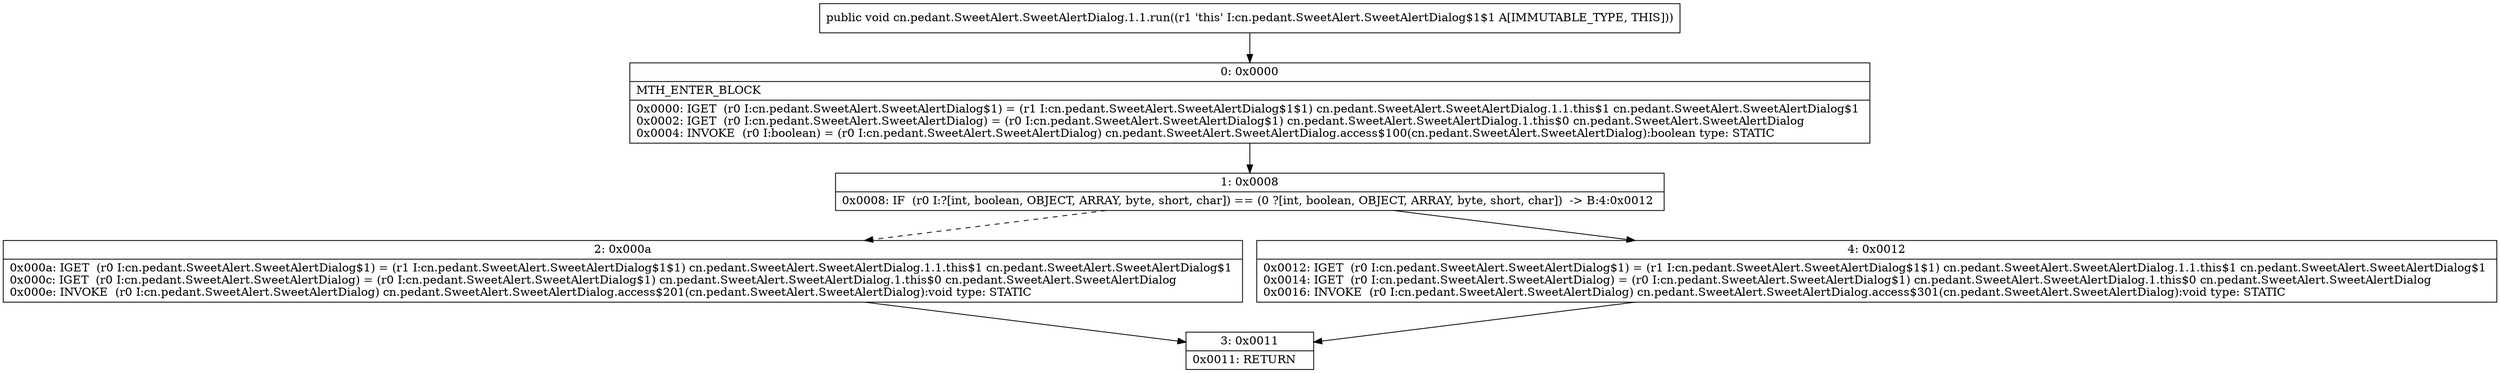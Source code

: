 digraph "CFG forcn.pedant.SweetAlert.SweetAlertDialog.1.1.run()V" {
Node_0 [shape=record,label="{0\:\ 0x0000|MTH_ENTER_BLOCK\l|0x0000: IGET  (r0 I:cn.pedant.SweetAlert.SweetAlertDialog$1) = (r1 I:cn.pedant.SweetAlert.SweetAlertDialog$1$1) cn.pedant.SweetAlert.SweetAlertDialog.1.1.this$1 cn.pedant.SweetAlert.SweetAlertDialog$1 \l0x0002: IGET  (r0 I:cn.pedant.SweetAlert.SweetAlertDialog) = (r0 I:cn.pedant.SweetAlert.SweetAlertDialog$1) cn.pedant.SweetAlert.SweetAlertDialog.1.this$0 cn.pedant.SweetAlert.SweetAlertDialog \l0x0004: INVOKE  (r0 I:boolean) = (r0 I:cn.pedant.SweetAlert.SweetAlertDialog) cn.pedant.SweetAlert.SweetAlertDialog.access$100(cn.pedant.SweetAlert.SweetAlertDialog):boolean type: STATIC \l}"];
Node_1 [shape=record,label="{1\:\ 0x0008|0x0008: IF  (r0 I:?[int, boolean, OBJECT, ARRAY, byte, short, char]) == (0 ?[int, boolean, OBJECT, ARRAY, byte, short, char])  \-\> B:4:0x0012 \l}"];
Node_2 [shape=record,label="{2\:\ 0x000a|0x000a: IGET  (r0 I:cn.pedant.SweetAlert.SweetAlertDialog$1) = (r1 I:cn.pedant.SweetAlert.SweetAlertDialog$1$1) cn.pedant.SweetAlert.SweetAlertDialog.1.1.this$1 cn.pedant.SweetAlert.SweetAlertDialog$1 \l0x000c: IGET  (r0 I:cn.pedant.SweetAlert.SweetAlertDialog) = (r0 I:cn.pedant.SweetAlert.SweetAlertDialog$1) cn.pedant.SweetAlert.SweetAlertDialog.1.this$0 cn.pedant.SweetAlert.SweetAlertDialog \l0x000e: INVOKE  (r0 I:cn.pedant.SweetAlert.SweetAlertDialog) cn.pedant.SweetAlert.SweetAlertDialog.access$201(cn.pedant.SweetAlert.SweetAlertDialog):void type: STATIC \l}"];
Node_3 [shape=record,label="{3\:\ 0x0011|0x0011: RETURN   \l}"];
Node_4 [shape=record,label="{4\:\ 0x0012|0x0012: IGET  (r0 I:cn.pedant.SweetAlert.SweetAlertDialog$1) = (r1 I:cn.pedant.SweetAlert.SweetAlertDialog$1$1) cn.pedant.SweetAlert.SweetAlertDialog.1.1.this$1 cn.pedant.SweetAlert.SweetAlertDialog$1 \l0x0014: IGET  (r0 I:cn.pedant.SweetAlert.SweetAlertDialog) = (r0 I:cn.pedant.SweetAlert.SweetAlertDialog$1) cn.pedant.SweetAlert.SweetAlertDialog.1.this$0 cn.pedant.SweetAlert.SweetAlertDialog \l0x0016: INVOKE  (r0 I:cn.pedant.SweetAlert.SweetAlertDialog) cn.pedant.SweetAlert.SweetAlertDialog.access$301(cn.pedant.SweetAlert.SweetAlertDialog):void type: STATIC \l}"];
MethodNode[shape=record,label="{public void cn.pedant.SweetAlert.SweetAlertDialog.1.1.run((r1 'this' I:cn.pedant.SweetAlert.SweetAlertDialog$1$1 A[IMMUTABLE_TYPE, THIS])) }"];
MethodNode -> Node_0;
Node_0 -> Node_1;
Node_1 -> Node_2[style=dashed];
Node_1 -> Node_4;
Node_2 -> Node_3;
Node_4 -> Node_3;
}

